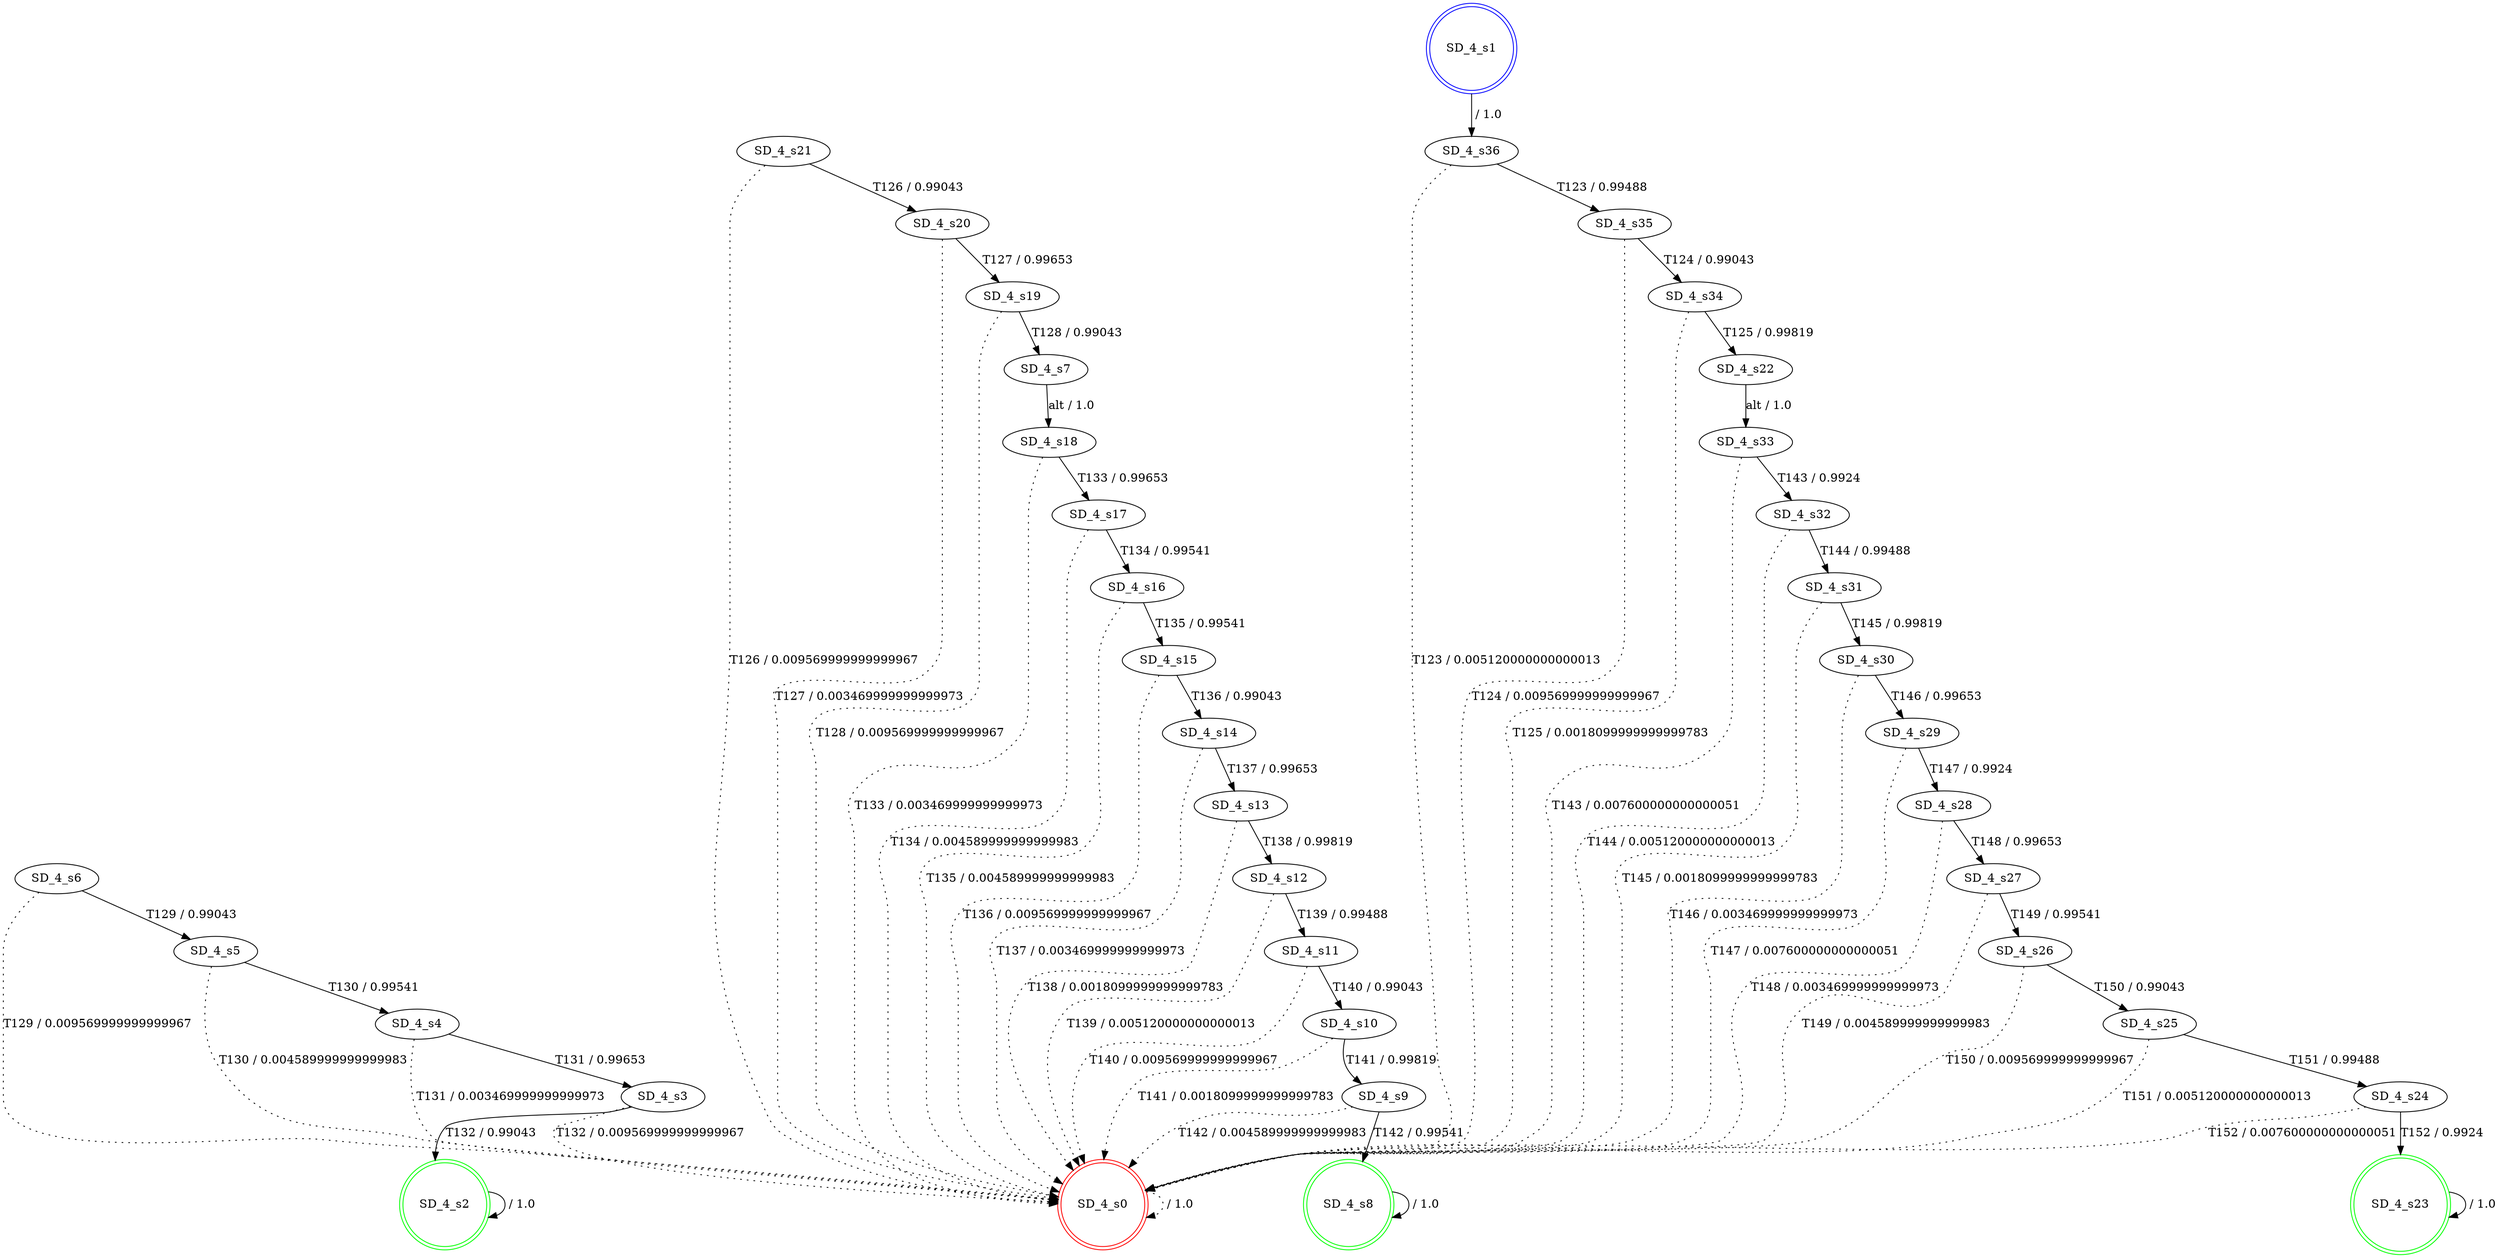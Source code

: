 digraph graphname {
SD_4_s0 [label="SD_4_s0",color=red,shape=doublecircle ];
SD_4_s1 [label="SD_4_s1",color=blue,shape=doublecircle ];
SD_4_s2 [label="SD_4_s2",color=green,shape=doublecircle ];
SD_4_s3 [label="SD_4_s3" ];
SD_4_s4 [label="SD_4_s4" ];
SD_4_s5 [label="SD_4_s5" ];
SD_4_s6 [label="SD_4_s6" ];
SD_4_s7 [label="SD_4_s7" ];
SD_4_s8 [label="SD_4_s8",color=green,shape=doublecircle ];
SD_4_s9 [label="SD_4_s9" ];
SD_4_s10 [label="SD_4_s10" ];
SD_4_s11 [label="SD_4_s11" ];
SD_4_s12 [label="SD_4_s12" ];
SD_4_s13 [label="SD_4_s13" ];
SD_4_s14 [label="SD_4_s14" ];
SD_4_s15 [label="SD_4_s15" ];
SD_4_s16 [label="SD_4_s16" ];
SD_4_s17 [label="SD_4_s17" ];
SD_4_s18 [label="SD_4_s18" ];
SD_4_s19 [label="SD_4_s19" ];
SD_4_s20 [label="SD_4_s20" ];
SD_4_s21 [label="SD_4_s21" ];
SD_4_s22 [label="SD_4_s22" ];
SD_4_s23 [label="SD_4_s23",color=green,shape=doublecircle ];
SD_4_s24 [label="SD_4_s24" ];
SD_4_s25 [label="SD_4_s25" ];
SD_4_s26 [label="SD_4_s26" ];
SD_4_s27 [label="SD_4_s27" ];
SD_4_s28 [label="SD_4_s28" ];
SD_4_s29 [label="SD_4_s29" ];
SD_4_s30 [label="SD_4_s30" ];
SD_4_s31 [label="SD_4_s31" ];
SD_4_s32 [label="SD_4_s32" ];
SD_4_s33 [label="SD_4_s33" ];
SD_4_s34 [label="SD_4_s34" ];
SD_4_s35 [label="SD_4_s35" ];
SD_4_s36 [label="SD_4_s36" ];
SD_4_s0 -> SD_4_s0 [label=" / 1.0", style=dotted];
SD_4_s1 -> SD_4_s36 [label=" / 1.0"];
SD_4_s2 -> SD_4_s2 [label=" / 1.0"];
SD_4_s3 -> SD_4_s2 [label="T132 / 0.99043"];
SD_4_s3 -> SD_4_s0 [label="T132 / 0.009569999999999967", style=dotted];
SD_4_s4 -> SD_4_s3 [label="T131 / 0.99653"];
SD_4_s4 -> SD_4_s0 [label="T131 / 0.003469999999999973", style=dotted];
SD_4_s5 -> SD_4_s4 [label="T130 / 0.99541"];
SD_4_s5 -> SD_4_s0 [label="T130 / 0.004589999999999983", style=dotted];
SD_4_s6 -> SD_4_s5 [label="T129 / 0.99043"];
SD_4_s6 -> SD_4_s0 [label="T129 / 0.009569999999999967", style=dotted];
SD_4_s7 -> SD_4_s18 [label="alt / 1.0"];
SD_4_s8 -> SD_4_s8 [label=" / 1.0"];
SD_4_s9 -> SD_4_s8 [label="T142 / 0.99541"];
SD_4_s9 -> SD_4_s0 [label="T142 / 0.004589999999999983", style=dotted];
SD_4_s10 -> SD_4_s9 [label="T141 / 0.99819"];
SD_4_s10 -> SD_4_s0 [label="T141 / 0.0018099999999999783", style=dotted];
SD_4_s11 -> SD_4_s10 [label="T140 / 0.99043"];
SD_4_s11 -> SD_4_s0 [label="T140 / 0.009569999999999967", style=dotted];
SD_4_s12 -> SD_4_s11 [label="T139 / 0.99488"];
SD_4_s12 -> SD_4_s0 [label="T139 / 0.005120000000000013", style=dotted];
SD_4_s13 -> SD_4_s12 [label="T138 / 0.99819"];
SD_4_s13 -> SD_4_s0 [label="T138 / 0.0018099999999999783", style=dotted];
SD_4_s14 -> SD_4_s13 [label="T137 / 0.99653"];
SD_4_s14 -> SD_4_s0 [label="T137 / 0.003469999999999973", style=dotted];
SD_4_s15 -> SD_4_s14 [label="T136 / 0.99043"];
SD_4_s15 -> SD_4_s0 [label="T136 / 0.009569999999999967", style=dotted];
SD_4_s16 -> SD_4_s15 [label="T135 / 0.99541"];
SD_4_s16 -> SD_4_s0 [label="T135 / 0.004589999999999983", style=dotted];
SD_4_s17 -> SD_4_s16 [label="T134 / 0.99541"];
SD_4_s17 -> SD_4_s0 [label="T134 / 0.004589999999999983", style=dotted];
SD_4_s18 -> SD_4_s17 [label="T133 / 0.99653"];
SD_4_s18 -> SD_4_s0 [label="T133 / 0.003469999999999973", style=dotted];
SD_4_s19 -> SD_4_s7 [label="T128 / 0.99043"];
SD_4_s19 -> SD_4_s0 [label="T128 / 0.009569999999999967", style=dotted];
SD_4_s20 -> SD_4_s19 [label="T127 / 0.99653"];
SD_4_s20 -> SD_4_s0 [label="T127 / 0.003469999999999973", style=dotted];
SD_4_s21 -> SD_4_s20 [label="T126 / 0.99043"];
SD_4_s21 -> SD_4_s0 [label="T126 / 0.009569999999999967", style=dotted];
SD_4_s22 -> SD_4_s33 [label="alt / 1.0"];
SD_4_s23 -> SD_4_s23 [label=" / 1.0"];
SD_4_s24 -> SD_4_s23 [label="T152 / 0.9924"];
SD_4_s24 -> SD_4_s0 [label="T152 / 0.007600000000000051", style=dotted];
SD_4_s25 -> SD_4_s24 [label="T151 / 0.99488"];
SD_4_s25 -> SD_4_s0 [label="T151 / 0.005120000000000013", style=dotted];
SD_4_s26 -> SD_4_s25 [label="T150 / 0.99043"];
SD_4_s26 -> SD_4_s0 [label="T150 / 0.009569999999999967", style=dotted];
SD_4_s27 -> SD_4_s26 [label="T149 / 0.99541"];
SD_4_s27 -> SD_4_s0 [label="T149 / 0.004589999999999983", style=dotted];
SD_4_s28 -> SD_4_s27 [label="T148 / 0.99653"];
SD_4_s28 -> SD_4_s0 [label="T148 / 0.003469999999999973", style=dotted];
SD_4_s29 -> SD_4_s28 [label="T147 / 0.9924"];
SD_4_s29 -> SD_4_s0 [label="T147 / 0.007600000000000051", style=dotted];
SD_4_s30 -> SD_4_s29 [label="T146 / 0.99653"];
SD_4_s30 -> SD_4_s0 [label="T146 / 0.003469999999999973", style=dotted];
SD_4_s31 -> SD_4_s30 [label="T145 / 0.99819"];
SD_4_s31 -> SD_4_s0 [label="T145 / 0.0018099999999999783", style=dotted];
SD_4_s32 -> SD_4_s31 [label="T144 / 0.99488"];
SD_4_s32 -> SD_4_s0 [label="T144 / 0.005120000000000013", style=dotted];
SD_4_s33 -> SD_4_s32 [label="T143 / 0.9924"];
SD_4_s33 -> SD_4_s0 [label="T143 / 0.007600000000000051", style=dotted];
SD_4_s34 -> SD_4_s22 [label="T125 / 0.99819"];
SD_4_s34 -> SD_4_s0 [label="T125 / 0.0018099999999999783", style=dotted];
SD_4_s35 -> SD_4_s34 [label="T124 / 0.99043"];
SD_4_s35 -> SD_4_s0 [label="T124 / 0.009569999999999967", style=dotted];
SD_4_s36 -> SD_4_s35 [label="T123 / 0.99488"];
SD_4_s36 -> SD_4_s0 [label="T123 / 0.005120000000000013", style=dotted];
}